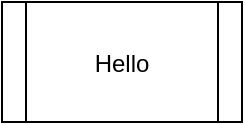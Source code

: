 <?xml version="1.0" encoding="UTF-8"?>
<mxfile version="11.9.7" type="device">
    <diagram id="FbOuxCf-MEXdnhUlct31">
        <mxGraphModel dx="1322" dy="773" grid="1" gridSize="10" guides="1" tooltips="1" connect="1" arrows="1" fold="1" page="1" pageScale="1" pageWidth="827" pageHeight="1169" math="0" shadow="0">
            <root>
                <mxCell id="0"/>
                    <mxCell id="1" parent="0"/>
                        <mxCell id="3" value="Hello" style="shape=process" vertex="1" parent="1">
                            <mxGeometry x="80" y="80" width="120" height="60" as="geometry"/>
                        </mxCell>
            </root>
        </mxGraphModel>
    </diagram>
</mxfile>